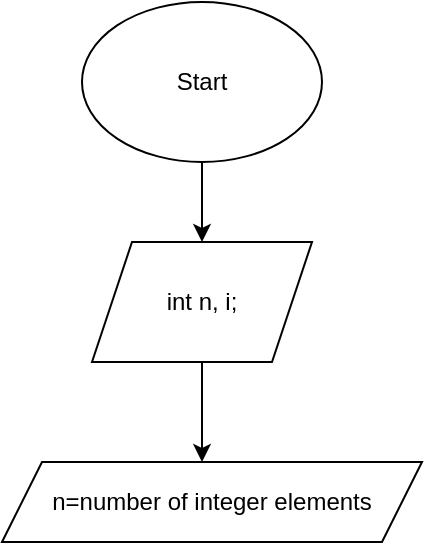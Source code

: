 <mxfile version="21.3.4" type="github">
  <diagram name="Halaman-1" id="t-li1E6kkIOADNPBmkhb">
    <mxGraphModel dx="880" dy="484" grid="1" gridSize="10" guides="1" tooltips="1" connect="1" arrows="1" fold="1" page="1" pageScale="1" pageWidth="827" pageHeight="1169" math="0" shadow="0">
      <root>
        <mxCell id="0" />
        <mxCell id="1" parent="0" />
        <mxCell id="cMVQI7c7Kieb5lxEvONa-4" value="" style="edgeStyle=orthogonalEdgeStyle;rounded=0;orthogonalLoop=1;jettySize=auto;html=1;" edge="1" parent="1" source="cMVQI7c7Kieb5lxEvONa-1" target="cMVQI7c7Kieb5lxEvONa-3">
          <mxGeometry relative="1" as="geometry" />
        </mxCell>
        <mxCell id="cMVQI7c7Kieb5lxEvONa-1" value="Start" style="ellipse;whiteSpace=wrap;html=1;" vertex="1" parent="1">
          <mxGeometry x="360" y="20" width="120" height="80" as="geometry" />
        </mxCell>
        <mxCell id="cMVQI7c7Kieb5lxEvONa-5" value="" style="edgeStyle=orthogonalEdgeStyle;rounded=0;orthogonalLoop=1;jettySize=auto;html=1;" edge="1" parent="1" source="cMVQI7c7Kieb5lxEvONa-3">
          <mxGeometry relative="1" as="geometry">
            <mxPoint x="420" y="250" as="targetPoint" />
          </mxGeometry>
        </mxCell>
        <mxCell id="cMVQI7c7Kieb5lxEvONa-3" value="int n, i;" style="shape=parallelogram;perimeter=parallelogramPerimeter;whiteSpace=wrap;html=1;fixedSize=1;" vertex="1" parent="1">
          <mxGeometry x="365" y="140" width="110" height="60" as="geometry" />
        </mxCell>
        <mxCell id="cMVQI7c7Kieb5lxEvONa-7" value="n=number of integer elements" style="shape=parallelogram;perimeter=parallelogramPerimeter;whiteSpace=wrap;html=1;fixedSize=1;" vertex="1" parent="1">
          <mxGeometry x="320" y="250" width="210" height="40" as="geometry" />
        </mxCell>
      </root>
    </mxGraphModel>
  </diagram>
</mxfile>
